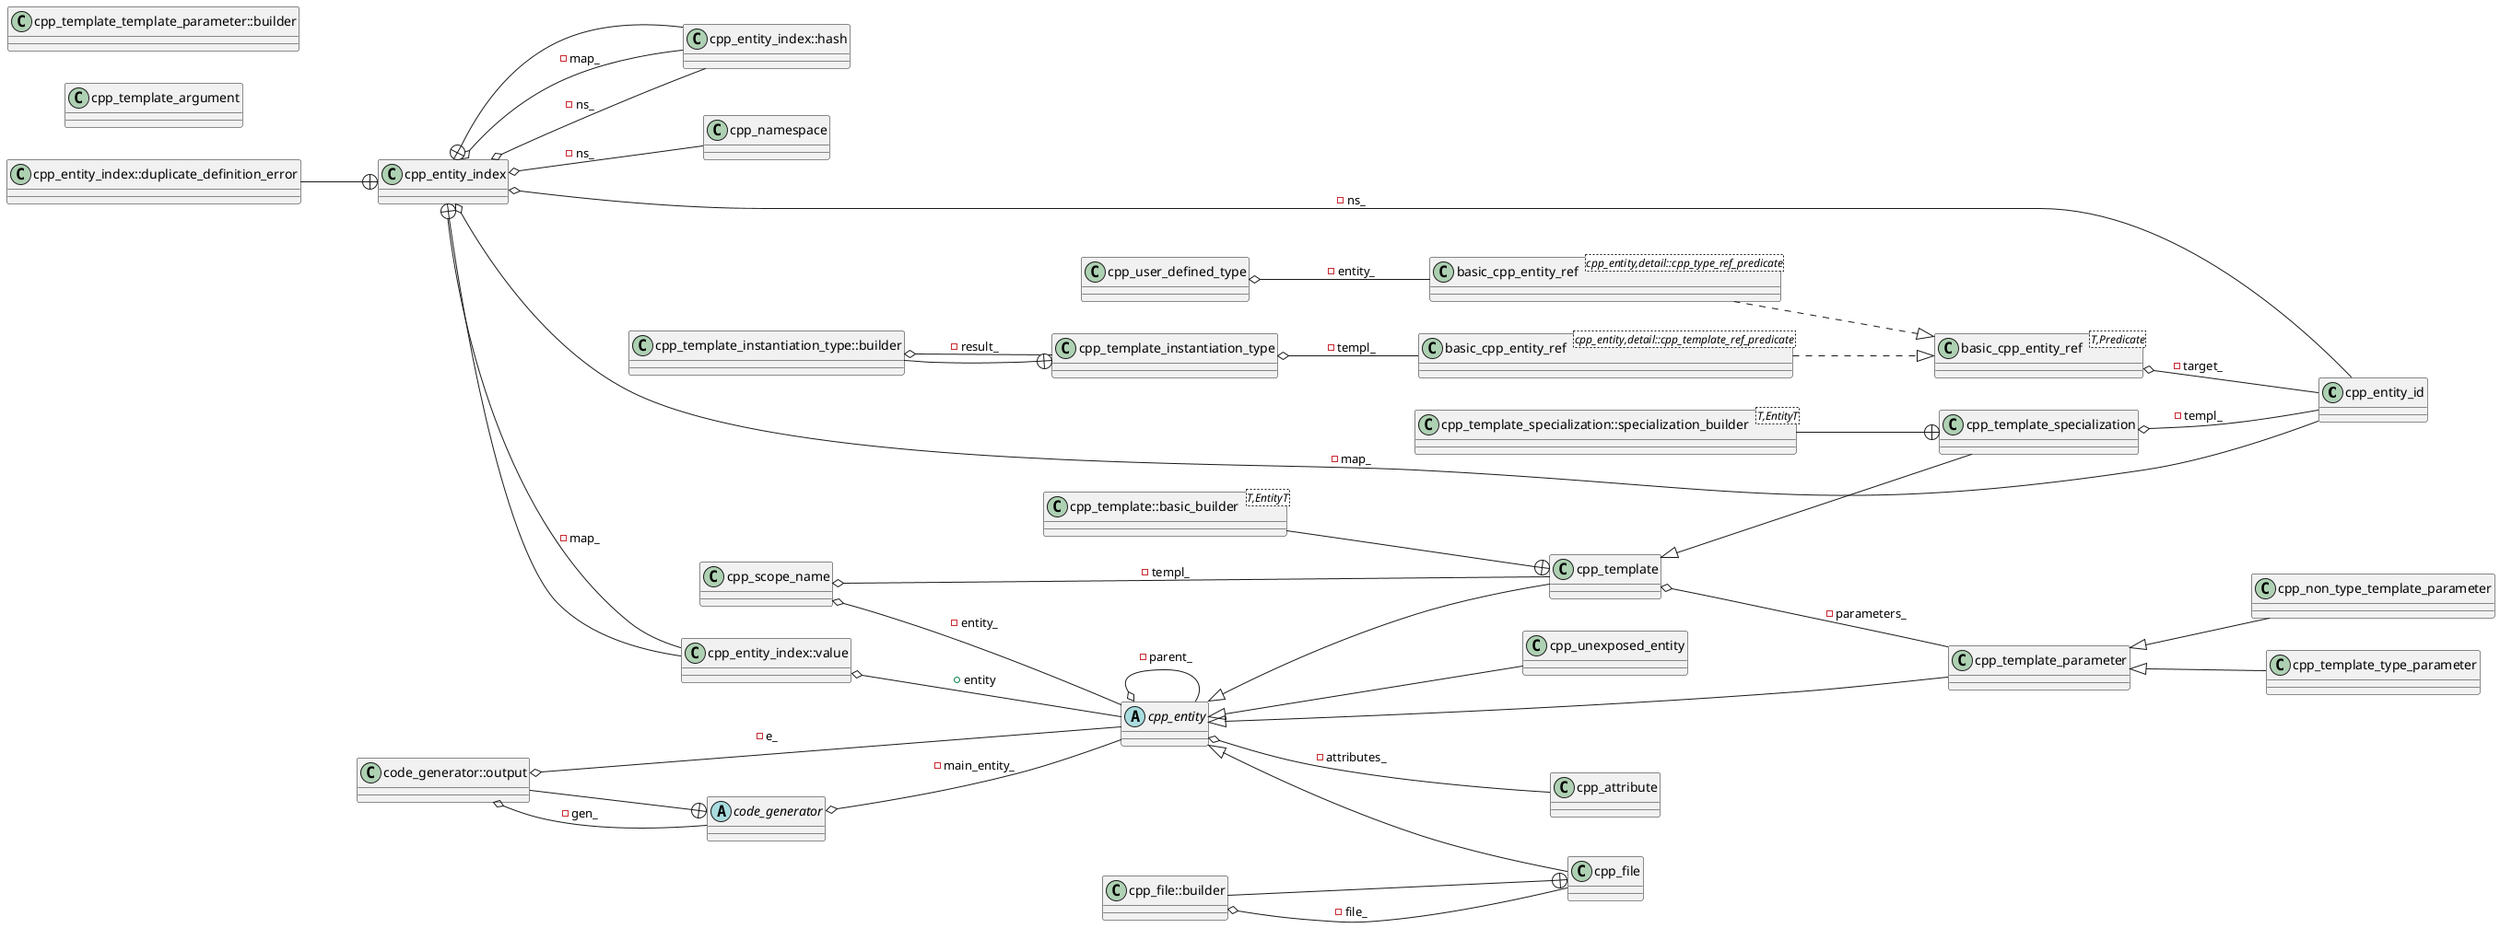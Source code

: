 @startuml
left to right direction
class "cpp_entity_id" as C_0001152344551163828554
class C_0001152344551163828554 [[https://github.com/foonathan/cppast/blob/f81be80b524a88533f7e5eefd96fe10dc59cc289/include/cppast/cpp_entity_index.hpp#L38{A [ts::strong_typedef]() representing the unique id of a [cppast::cpp_entity](). It is comparable for equality.}]] {
}
class "cpp_entity_index" as C_0001989731226165037041
class C_0001989731226165037041 [[https://github.com/foonathan/cppast/blob/f81be80b524a88533f7e5eefd96fe10dc59cc289/include/cppast/cpp_entity_index.hpp#L58{An index of all [cppast::cpp_entity]() objects created. It maps [cppast::cpp_entity_id]() to references to the [cppast::cpp_entity]() objects.}]] {
}
class "cpp_entity_index::duplicate_definition_error" as C_0000761091778949007359
class C_0000761091778949007359 [[https://github.com/foonathan/cppast/blob/f81be80b524a88533f7e5eefd96fe10dc59cc289/include/cppast/cpp_entity_index.hpp#L62{Exception thrown on duplicate entity definition.}]] {
}
class "cpp_entity_index::hash" as C_0000635901897695170526
class C_0000635901897695170526 [[https://github.com/foonathan/cppast/blob/f81be80b524a88533f7e5eefd96fe10dc59cc289/include/cppast/cpp_entity_index.hpp#L116{cpp_entity_index##hash}]] {
}
class "cpp_entity_index::value" as C_0000872880435681158377
class C_0000872880435681158377 [[https://github.com/foonathan/cppast/blob/f81be80b524a88533f7e5eefd96fe10dc59cc289/include/cppast/cpp_entity_index.hpp#L124{cpp_entity_index##value}]] {
}
class "cpp_attribute" as C_0000560657228528420559
class C_0000560657228528420559 [[https://github.com/foonathan/cppast/blob/f81be80b524a88533f7e5eefd96fe10dc59cc289/include/cppast/cpp_attribute.hpp#L42{A C++ attribute, including `alignas` specifiers. It consists of a name, an optional namespace scope and optional arguments. The scope is just a single identifier and doesn't include the `::` and can be given explicitly or via using. The arguments are as...}]] {
}
class "cpp_scope_name" as C_0001691123644971107631
class C_0001691123644971107631 [[https://github.com/foonathan/cppast/blob/f81be80b524a88533f7e5eefd96fe10dc59cc289/include/cppast/cpp_entity.hpp#L22{The name of a scope. It is a combination of a name and optional template parameters.}]] {
}
abstract "cpp_entity" as C_0001854695372332280903
abstract C_0001854695372332280903 [[https://github.com/foonathan/cppast/blob/f81be80b524a88533f7e5eefd96fe10dc59cc289/include/cppast/cpp_entity.hpp#L47{The base class for all entities in the C++ AST.}]] {
}
class "cpp_unexposed_entity" as C_0001449857709503654826
class C_0001449857709503654826 [[https://github.com/foonathan/cppast/blob/f81be80b524a88533f7e5eefd96fe10dc59cc289/include/cppast/cpp_entity.hpp#L187{A [cppast::cpp_entity]() that isn't exposed directly. The only information available is the raw source code.}]] {
}
class "basic_cpp_entity_ref<T,Predicate>" as C_0001879680673732685376
class C_0001879680673732685376 [[https://github.com/foonathan/cppast/blob/f81be80b524a88533f7e5eefd96fe10dc59cc289/include/cppast/cpp_entity_ref.hpp#L23{A basic reference to some kind of [cppast::cpp_entity](). It can either refer to a single [cppast::cpp_entity]() or multiple. In the later case it is *overloaded*.}]] {
}
class "cpp_file" as C_0001248593507051490272
class C_0001248593507051490272 [[https://github.com/foonathan/cppast/blob/f81be80b524a88533f7e5eefd96fe10dc59cc289/include/cppast/cpp_file.hpp#L27{A [cppast::cpp_entity]() modelling a file. This is the top-level entity of the AST.}]] {
}
class "cpp_file::builder" as C_0000664553235891385886
class C_0000664553235891385886 [[https://github.com/foonathan/cppast/blob/f81be80b524a88533f7e5eefd96fe10dc59cc289/include/cppast/cpp_file.hpp#L33{Builds a [cppast::cpp_file]().}]] {
}
class "cpp_template" as C_0000007122300671081288
class C_0000007122300671081288 [[https://github.com/foonathan/cppast/blob/f81be80b524a88533f7e5eefd96fe10dc59cc289/include/cppast/cppast_fwd.hpp#L61{cpp_template}]] {
}
class "cpp_template_specialization" as C_0000529201356065019777
class C_0000529201356065019777 [[https://github.com/foonathan/cppast/blob/f81be80b524a88533f7e5eefd96fe10dc59cc289/include/cppast/cppast_fwd.hpp#L66{cpp_template_specialization}]] {
}
abstract "code_generator" as C_0000664741342971710245
abstract C_0000664741342971710245 [[https://github.com/foonathan/cppast/blob/f81be80b524a88533f7e5eefd96fe10dc59cc289/include/cppast/cppast_fwd.hpp#L10{code_generator}]] {
}
class "cpp_template_argument" as C_0000701592080768365141
class C_0000701592080768365141 [[https://github.com/foonathan/cppast/blob/f81be80b524a88533f7e5eefd96fe10dc59cc289/include/cppast/cppast_fwd.hpp#L62{cpp_template_argument}]] {
}
class "cpp_template_instantiation_type" as C_0001009421424714355715
class C_0001009421424714355715 [[https://github.com/foonathan/cppast/blob/f81be80b524a88533f7e5eefd96fe10dc59cc289/include/cppast/cppast_fwd.hpp#L63{cpp_template_instantiation_type}]] {
}
class "cpp_template_parameter" as C_0001158442798649543268
class C_0001158442798649543268 [[https://github.com/foonathan/cppast/blob/f81be80b524a88533f7e5eefd96fe10dc59cc289/include/cppast/cppast_fwd.hpp#L64{cpp_template_parameter}]] {
}
class "cpp_namespace" as C_0001318630691633731356
class C_0001318630691633731356 [[https://github.com/foonathan/cppast/blob/f81be80b524a88533f7e5eefd96fe10dc59cc289/include/cppast/cppast_fwd.hpp#L55{cpp_namespace}]] {
}
class "cpp_non_type_template_parameter" as C_0001461284658212381765
class C_0001461284658212381765 [[https://github.com/foonathan/cppast/blob/f81be80b524a88533f7e5eefd96fe10dc59cc289/include/cppast/cppast_fwd.hpp#L56{cpp_non_type_template_parameter}]] {
}
class "cpp_template_type_parameter" as C_0001672854013158225149
class C_0001672854013158225149 [[https://github.com/foonathan/cppast/blob/f81be80b524a88533f7e5eefd96fe10dc59cc289/include/cppast/cppast_fwd.hpp#L68{cpp_template_type_parameter}]] {
}
class "cpp_user_defined_type" as C_0002166954434825938188
class C_0002166954434825938188 [[https://github.com/foonathan/cppast/blob/f81be80b524a88533f7e5eefd96fe10dc59cc289/include/cppast/cppast_fwd.hpp#L75{cpp_user_defined_type}]] {
}
class "code_generator::output" as C_0002222237112070070423
class C_0002222237112070070423 [[https://github.com/foonathan/cppast/blob/f81be80b524a88533f7e5eefd96fe10dc59cc289/include/cppast/code_generator.hpp#L168{Sentinel type used to output a given entity.}]] {
}
class "basic_cpp_entity_ref<cpp_entity,detail::cpp_type_ref_predicate>" as C_0001754391255065006254
class C_0001754391255065006254 {
}
class "basic_cpp_entity_ref<cpp_entity,detail::cpp_template_ref_predicate>" as C_0001397949548864734907
class C_0001397949548864734907 {
}
class "cpp_template_template_parameter::builder" as C_0001118280336262041582
class C_0001118280336262041582 [[https://github.com/foonathan/cppast/blob/f81be80b524a88533f7e5eefd96fe10dc59cc289/include/cppast/cpp_template_parameter.hpp#L179{Builds a [cppast::cpp_template_template_parameter]().}]] {
}
class "cpp_template::basic_builder<T,EntityT>" as C_0001104269972866917281
class C_0001104269972866917281 [[https://github.com/foonathan/cppast/blob/f81be80b524a88533f7e5eefd96fe10dc59cc289/include/cppast/cpp_template.hpp#L36{Builder class for templates. Inherit from it to provide additional setter.}]] {
}
class "cpp_template_instantiation_type::builder" as C_0000579013770947347620
class C_0000579013770947347620 [[https://github.com/foonathan/cppast/blob/f81be80b524a88533f7e5eefd96fe10dc59cc289/include/cppast/cpp_template.hpp#L97{Builds a [cppast::cpp_template_instantiation]().}]] {
}
class "cpp_template_specialization::specialization_builder<T,EntityT>" as C_0001510136418131370008
class C_0001510136418131370008 [[https://github.com/foonathan/cppast/blob/f81be80b524a88533f7e5eefd96fe10dc59cc289/include/cppast/cpp_template.hpp#L223{Builder class for specializations. Inherit from it to provide additional setter.}]] {
}
C_0001989731226165037041 o-- C_0001152344551163828554 : -map_
C_0001989731226165037041 o-- C_0000872880435681158377 : -map_
C_0001989731226165037041 o-- C_0000635901897695170526 : -map_
C_0001989731226165037041 o-- C_0001152344551163828554 : -ns_
C_0001989731226165037041 o-- C_0001318630691633731356 : -ns_
C_0001989731226165037041 o-- C_0000635901897695170526 : -ns_
C_0000761091778949007359 --+ C_0001989731226165037041
C_0000635901897695170526 --+ C_0001989731226165037041
C_0000872880435681158377 o-- C_0001854695372332280903 : +entity
C_0000872880435681158377 --+ C_0001989731226165037041
C_0001691123644971107631 o-- C_0001854695372332280903 : -entity_
C_0001691123644971107631 o-- C_0000007122300671081288 : -templ_
C_0001854695372332280903 o-- C_0000560657228528420559 : -attributes_
C_0001854695372332280903 o-- C_0001854695372332280903 : -parent_
C_0001854695372332280903 <|-- C_0001449857709503654826
C_0001879680673732685376 o-- C_0001152344551163828554 : -target_
C_0001854695372332280903 <|-- C_0001248593507051490272
C_0000664553235891385886 o-- C_0001248593507051490272 : -file_
C_0000664553235891385886 --+ C_0001248593507051490272
C_0000007122300671081288 o-- C_0001158442798649543268 : -parameters_
C_0001854695372332280903 <|-- C_0000007122300671081288
C_0000529201356065019777 o-- C_0001152344551163828554 : -templ_
C_0000007122300671081288 <|-- C_0000529201356065019777
C_0000664741342971710245 o-- C_0001854695372332280903 : -main_entity_
C_0001009421424714355715 o-- C_0001397949548864734907 : -templ_
C_0001854695372332280903 <|-- C_0001158442798649543268
C_0001158442798649543268 <|-- C_0001461284658212381765
C_0001158442798649543268 <|-- C_0001672854013158225149
C_0002166954434825938188 o-- C_0001754391255065006254 : -entity_
C_0002222237112070070423 o-- C_0000664741342971710245 : -gen_
C_0002222237112070070423 o-- C_0001854695372332280903 : -e_
C_0002222237112070070423 --+ C_0000664741342971710245
C_0001754391255065006254 ..|> C_0001879680673732685376
C_0001397949548864734907 ..|> C_0001879680673732685376
C_0001104269972866917281 --+ C_0000007122300671081288
C_0000579013770947347620 o-- C_0001009421424714355715 : -result_
C_0000579013770947347620 --+ C_0001009421424714355715
C_0001510136418131370008 --+ C_0000529201356065019777
@enduml
